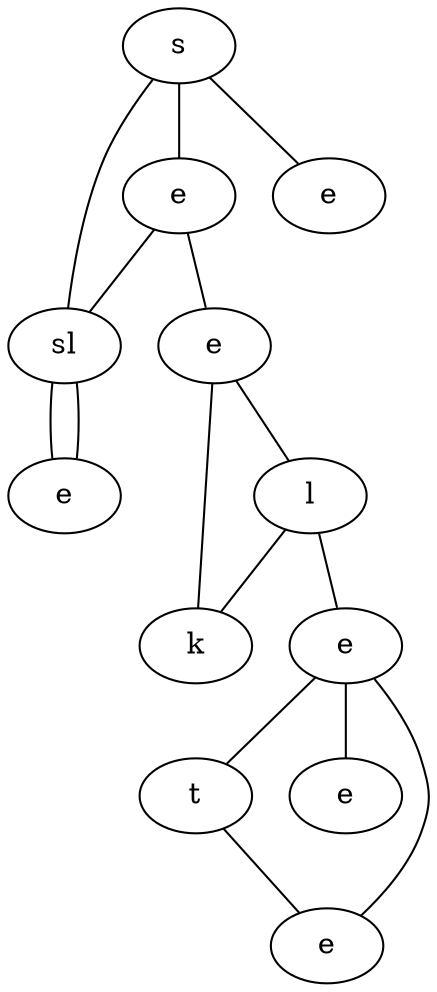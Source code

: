 graph {
OHVW[label="s"]
FLGH[label="e"]
WVRN[label="sl"]
QOCA[label="e"]
QMNW[label="e"]
JTUK[label="e"]
GJDG[label="l"]
EQWJ[label="k"]
UYWT[label="e"]
IPMY[label="t"]
XBIL[label="e"]
NIJA[label="e"]
OHVW -- FLGH
OHVW -- WVRN
OHVW -- QOCA
FLGH -- QMNW
FLGH -- WVRN
WVRN -- JTUK
QMNW -- GJDG
QMNW -- EQWJ
WVRN -- JTUK
GJDG -- UYWT
GJDG -- EQWJ
UYWT -- IPMY
UYWT -- XBIL
UYWT -- NIJA
IPMY -- NIJA
}